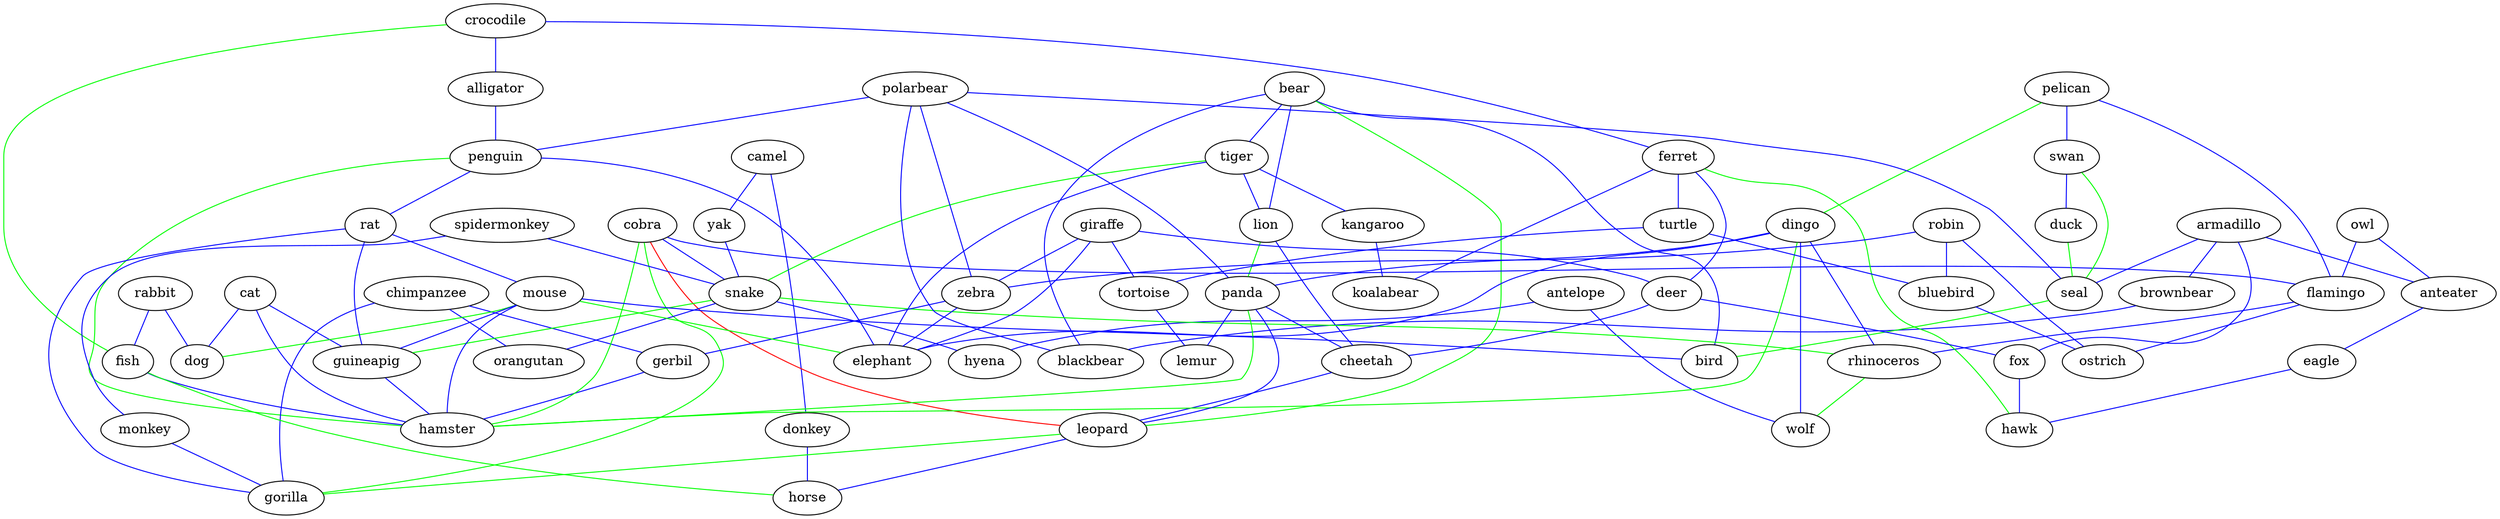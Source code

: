 strict graph { alligator -- penguin [weight=1,color=blue]; anteater -- eagle [weight=1,color=blue]; antelope -- hyena [weight=1,color=blue]; antelope -- wolf [weight=1,color=blue]; armadillo -- anteater [weight=1,color=blue]; armadillo -- brownbear [weight=1,color=blue]; armadillo -- fox [weight=1,color=blue]; armadillo -- seal [weight=1,color=blue]; bear -- bird [weight=1,color=blue]; bear -- blackbear [weight=1,color=blue]; bear -- lion [weight=1,color=blue]; bear -- tiger [weight=1,color=blue]; bluebird -- ostrich [weight=1,color=blue]; brownbear -- blackbear [weight=1,color=blue]; camel -- donkey [weight=1,color=blue]; camel -- yak [weight=1,color=blue]; cat -- dog [weight=1,color=blue]; cat -- guineapig [weight=1,color=blue]; cat -- hamster [weight=1,color=blue]; cheetah -- leopard [weight=1,color=blue]; chimpanzee -- gerbil [weight=1,color=blue]; chimpanzee -- gorilla [weight=1,color=blue]; chimpanzee -- orangutan [weight=1,color=blue]; cobra -- flamingo [weight=1,color=blue]; cobra -- snake [weight=1,color=blue]; crocodile -- alligator [weight=1,color=blue]; crocodile -- ferret [weight=1,color=blue]; deer -- cheetah [weight=1,color=blue]; deer -- fox [weight=1,color=blue]; dingo -- elephant [weight=1,color=blue]; dingo -- panda [weight=1,color=blue]; dingo -- rhinoceros [weight=1,color=blue]; dingo -- wolf [weight=1,color=blue]; donkey -- horse [weight=1,color=blue]; eagle -- hawk [weight=1,color=blue]; ferret -- deer [weight=1,color=blue]; ferret -- koalabear [weight=1,color=blue]; ferret -- turtle [weight=1,color=blue]; fish -- hamster [weight=1,color=blue]; flamingo -- ostrich [weight=1,color=blue]; flamingo -- rhinoceros [weight=1,color=blue]; fox -- hawk [weight=1,color=blue]; gerbil -- hamster [weight=1,color=blue]; giraffe -- deer [weight=1,color=blue]; giraffe -- elephant [weight=1,color=blue]; giraffe -- tortoise [weight=1,color=blue]; giraffe -- zebra [weight=1,color=blue]; guineapig -- hamster [weight=1,color=blue]; kangaroo -- koalabear [weight=1,color=blue]; leopard -- horse [weight=1,color=blue]; lion -- cheetah [weight=1,color=blue]; monkey -- gorilla [weight=1,color=blue]; mouse -- bird [weight=1,color=blue]; mouse -- guineapig [weight=1,color=blue]; mouse -- hamster [weight=1,color=blue]; owl -- anteater [weight=1,color=blue]; owl -- flamingo [weight=1,color=blue]; panda -- cheetah [weight=1,color=blue]; panda -- lemur [weight=1,color=blue]; panda -- leopard [weight=1,color=blue]; pelican -- flamingo [weight=1,color=blue]; pelican -- swan [weight=1,color=blue]; penguin -- elephant [weight=1,color=blue]; penguin -- rat [weight=1,color=blue]; polarbear -- blackbear [weight=1,color=blue]; polarbear -- panda [weight=1,color=blue]; polarbear -- penguin [weight=1,color=blue]; polarbear -- seal [weight=1,color=blue]; polarbear -- zebra [weight=1,color=blue]; rabbit -- dog [weight=1,color=blue]; rabbit -- fish [weight=1,color=blue]; rat -- gorilla [weight=1,color=blue]; rat -- guineapig [weight=1,color=blue]; rat -- mouse [weight=1,color=blue]; robin -- bluebird [weight=1,color=blue]; robin -- ostrich [weight=1,color=blue]; robin -- zebra [weight=1,color=blue]; snake -- hyena [weight=1,color=blue]; snake -- orangutan [weight=1,color=blue]; spidermonkey -- monkey [weight=1,color=blue]; spidermonkey -- snake [weight=1,color=blue]; swan -- duck [weight=1,color=blue]; tiger -- elephant [weight=1,color=blue]; tiger -- kangaroo [weight=1,color=blue]; tiger -- lion [weight=1,color=blue]; tortoise -- lemur [weight=1,color=blue]; turtle -- bluebird [weight=1,color=blue]; turtle -- tortoise [weight=1,color=blue]; yak -- snake [weight=1,color=blue]; zebra -- elephant [weight=1,color=blue]; zebra -- gerbil [weight=1,color=blue]; cobra -- leopard [weight=1,color=red]; bear -- leopard [weight=1,color=green]; cobra -- gorilla [weight=1,color=green]; cobra -- hamster [weight=1,color=green]; crocodile -- fish [weight=1,color=green]; dingo -- hamster [weight=1,color=green]; duck -- seal [weight=1,color=green]; ferret -- hawk [weight=1,color=green]; fish -- horse [weight=1,color=green]; leopard -- gorilla [weight=1,color=green]; lion -- panda [weight=1,color=green]; mouse -- dog [weight=1,color=green]; mouse -- elephant [weight=1,color=green]; panda -- hamster [weight=1,color=green]; pelican -- dingo [weight=1,color=green]; penguin -- hamster [weight=1,color=green]; rhinoceros -- wolf [weight=1,color=green]; seal -- bird [weight=1,color=green]; snake -- guineapig [weight=1,color=green]; snake -- rhinoceros [weight=1,color=green]; swan -- seal [weight=1,color=green]; tiger -- snake [weight=1,color=green]; }
